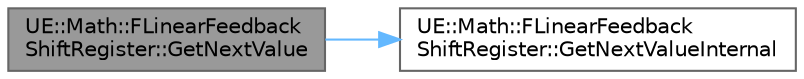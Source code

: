 digraph "UE::Math::FLinearFeedbackShiftRegister::GetNextValue"
{
 // INTERACTIVE_SVG=YES
 // LATEX_PDF_SIZE
  bgcolor="transparent";
  edge [fontname=Helvetica,fontsize=10,labelfontname=Helvetica,labelfontsize=10];
  node [fontname=Helvetica,fontsize=10,shape=box,height=0.2,width=0.4];
  rankdir="LR";
  Node1 [id="Node000001",label="UE::Math::FLinearFeedback\lShiftRegister::GetNextValue",height=0.2,width=0.4,color="gray40", fillcolor="grey60", style="filled", fontcolor="black",tooltip=" "];
  Node1 -> Node2 [id="edge1_Node000001_Node000002",color="steelblue1",style="solid",tooltip=" "];
  Node2 [id="Node000002",label="UE::Math::FLinearFeedback\lShiftRegister::GetNextValueInternal",height=0.2,width=0.4,color="grey40", fillcolor="white", style="filled",URL="$df/d3b/classUE_1_1Math_1_1FLinearFeedbackShiftRegister.html#a516044667580b323e365cdc4325fa66f",tooltip=" "];
}
